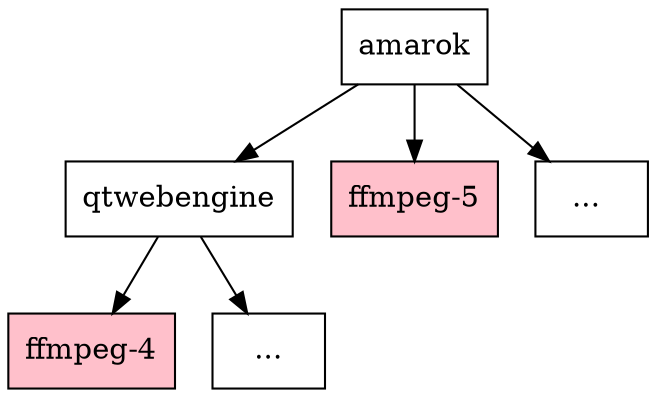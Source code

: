 digraph {
  node [shape=record];

  qtwebengine
  "ffmpeg-4"  [style="filled" fillcolor="pink"]
  "..."
  qtwebengine -> "ffmpeg-4"
  qtwebengine -> "..."

  amarok
  "ffmpeg-5" [style="filled" fillcolor="pink"]
  "... "
  amarok -> "ffmpeg-5"
  amarok -> qtwebengine
  amarok -> "... "
}
